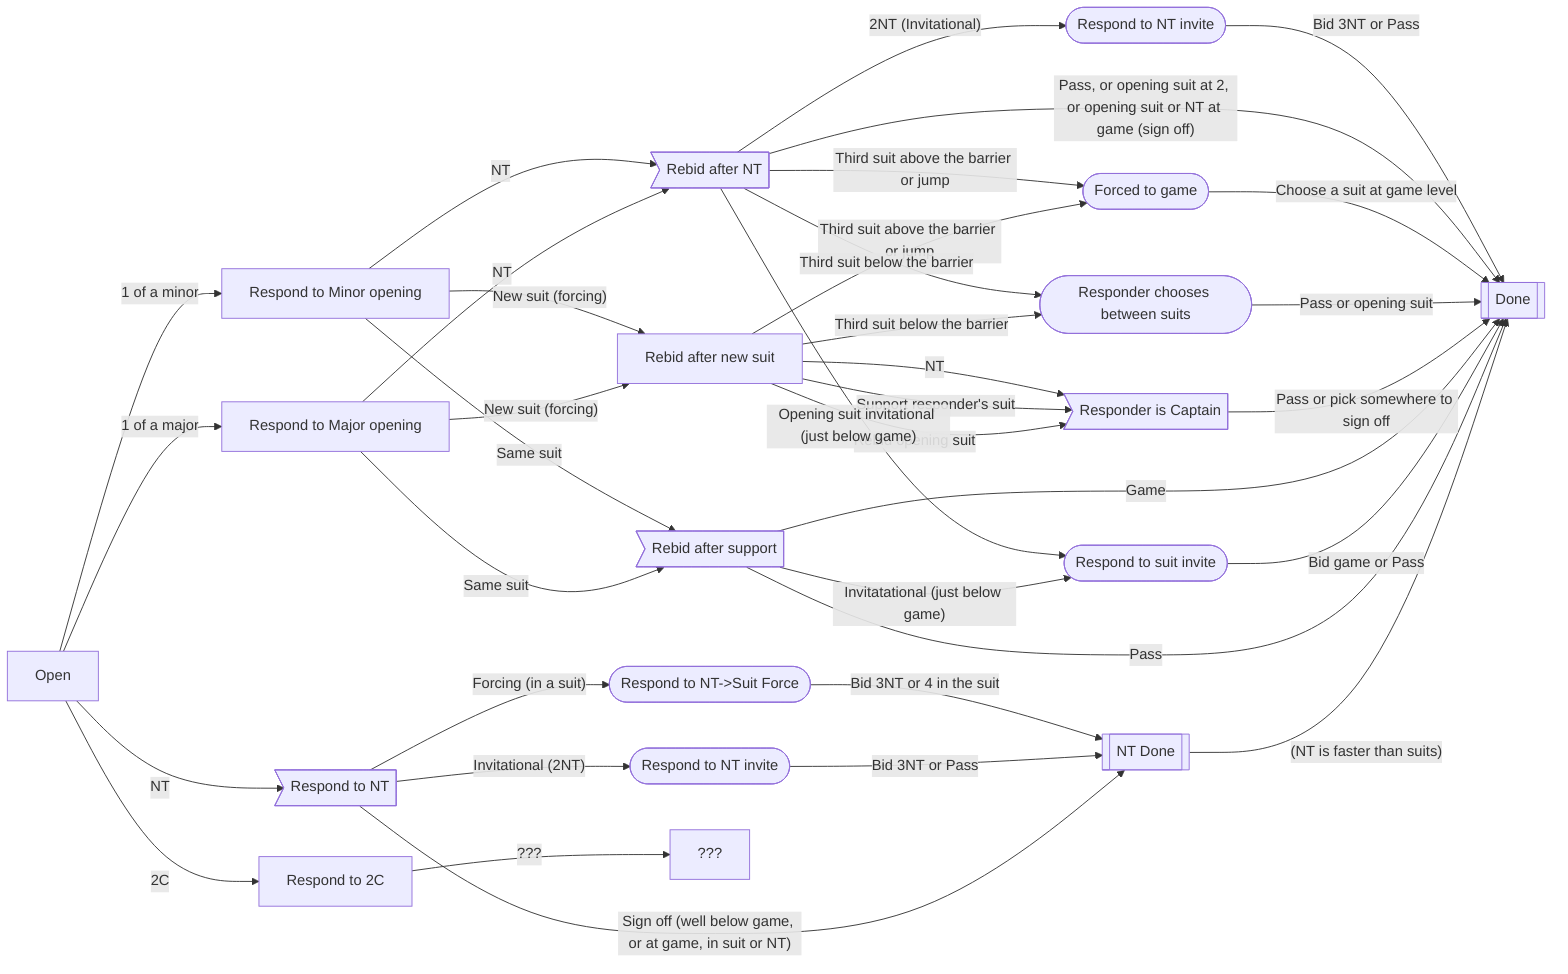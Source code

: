 flowchart LR
    Open[Open] -->|NT| NTRespond>Respond to NT]
        NTRespond -->|"Sign off (well below game, or at game, in suit or NT)"| NTDone[[NT Done]]
        NTRespond -->|"Invitational (2NT)"| NTInvitational([Respond to NT invite])
            NTInvitational -->|Bid 3NT or Pass| NTDone
                NTDone -->|"(NT is faster than suits)"| Done
        NTRespond -->|"Forcing (in a suit)"| NTForcing([Respond to NT->Suit Force])
            NTForcing -->|Bid 3NT or 4 in the suit| NTDone

    Open -->|1 of a major| MajorRespond[Respond to Major opening]
        MajorRespond -->|Same suit| SuitSupported>Rebid after support]
            SuitSupported -->|Pass| Done[[Done]]
            SuitSupported -->|"Invitatational (just below game)"| SuitInvitational([Respond to suit invite])
                SuitInvitational -->|Bid game or Pass| Done
            SuitSupported -->|Game| Done

        MajorRespond -->|"New suit (forcing)"| NewSuit[Rebid after new suit]
            NewSuit -->|Rebid opening suit| ResponderCaptain>Responder is Captain]
            NewSuit -->|"Support responder's suit"| ResponderCaptain
            NewSuit -->|NT| ResponderCaptain
                ResponderCaptain -->|Pass or pick somewhere to sign off| Done
            NewSuit -->|Third suit below the barrier| RespondersChoice(["Responder chooses between suits"])
                RespondersChoice -->|Pass or opening suit| Done
            NewSuit -->|Third suit above the barrier or jump| ForceToGame([Forced to game])
                ForceToGame -->|Choose a suit at game level| Done

        MajorRespond -->|NT| NTResponse>Rebid after NT]
            NTResponse -->|"Pass, or opening suit at 2, or opening suit or NT at game (sign off)"| Done
            NTResponse -->|"2NT (Invitational)"| NTInvitational2([Respond to NT invite])
                NTInvitational2 -->|Bid 3NT or Pass| Done
            NTResponse -->|Third suit below the barrier| RespondersChoice
            NTResponse -->|Third suit above the barrier or jump| ForceToGame
            NTResponse -->|"Opening suit invitational (just below game)"| SuitInvitational

    Open -->|1 of a minor| MinorRespond[Respond to Minor opening]
        MinorRespond -->|Same suit| SuitSupported
        MinorRespond -->|"New suit (forcing)"| NewSuit
        MinorRespond -->|NT| NTResponse

    Open -->|2C| 2CRespond[Respond to 2C]
        2CRespond -->|???| Unsure[???]